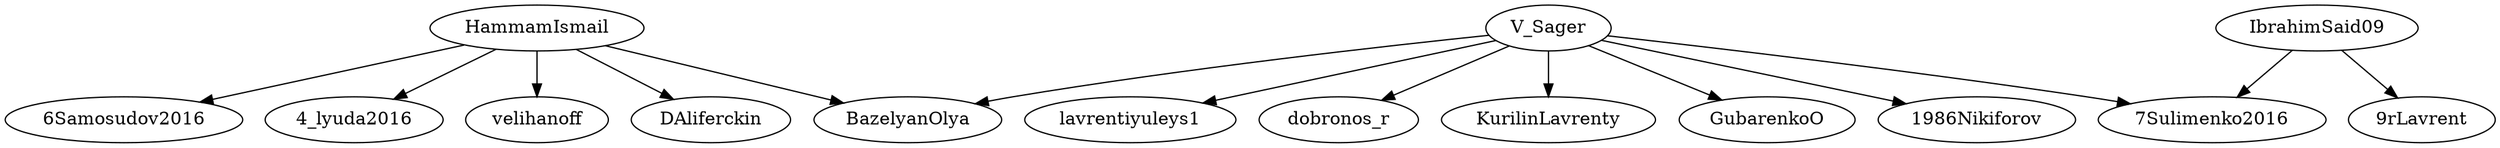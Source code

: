 strict digraph {
"HammamIsmail" -> "6Samosudov2016"
"HammamIsmail" -> "4_lyuda2016"
"HammamIsmail" -> "BazelyanOlya"
"HammamIsmail" -> "velihanoff"
"HammamIsmail" -> "DAliferckin"
"V_Sager" -> "lavrentiyuleys1"
"V_Sager" -> "dobronos_r"
"V_Sager" -> "BazelyanOlya"
"V_Sager" -> "KurilinLavrenty"
"V_Sager" -> "7Sulimenko2016"
"V_Sager" -> "GubarenkoO"
"V_Sager" -> "1986Nikiforov"
"IbrahimSaid09" -> "7Sulimenko2016"
"IbrahimSaid09" -> "9rLavrent"
}
